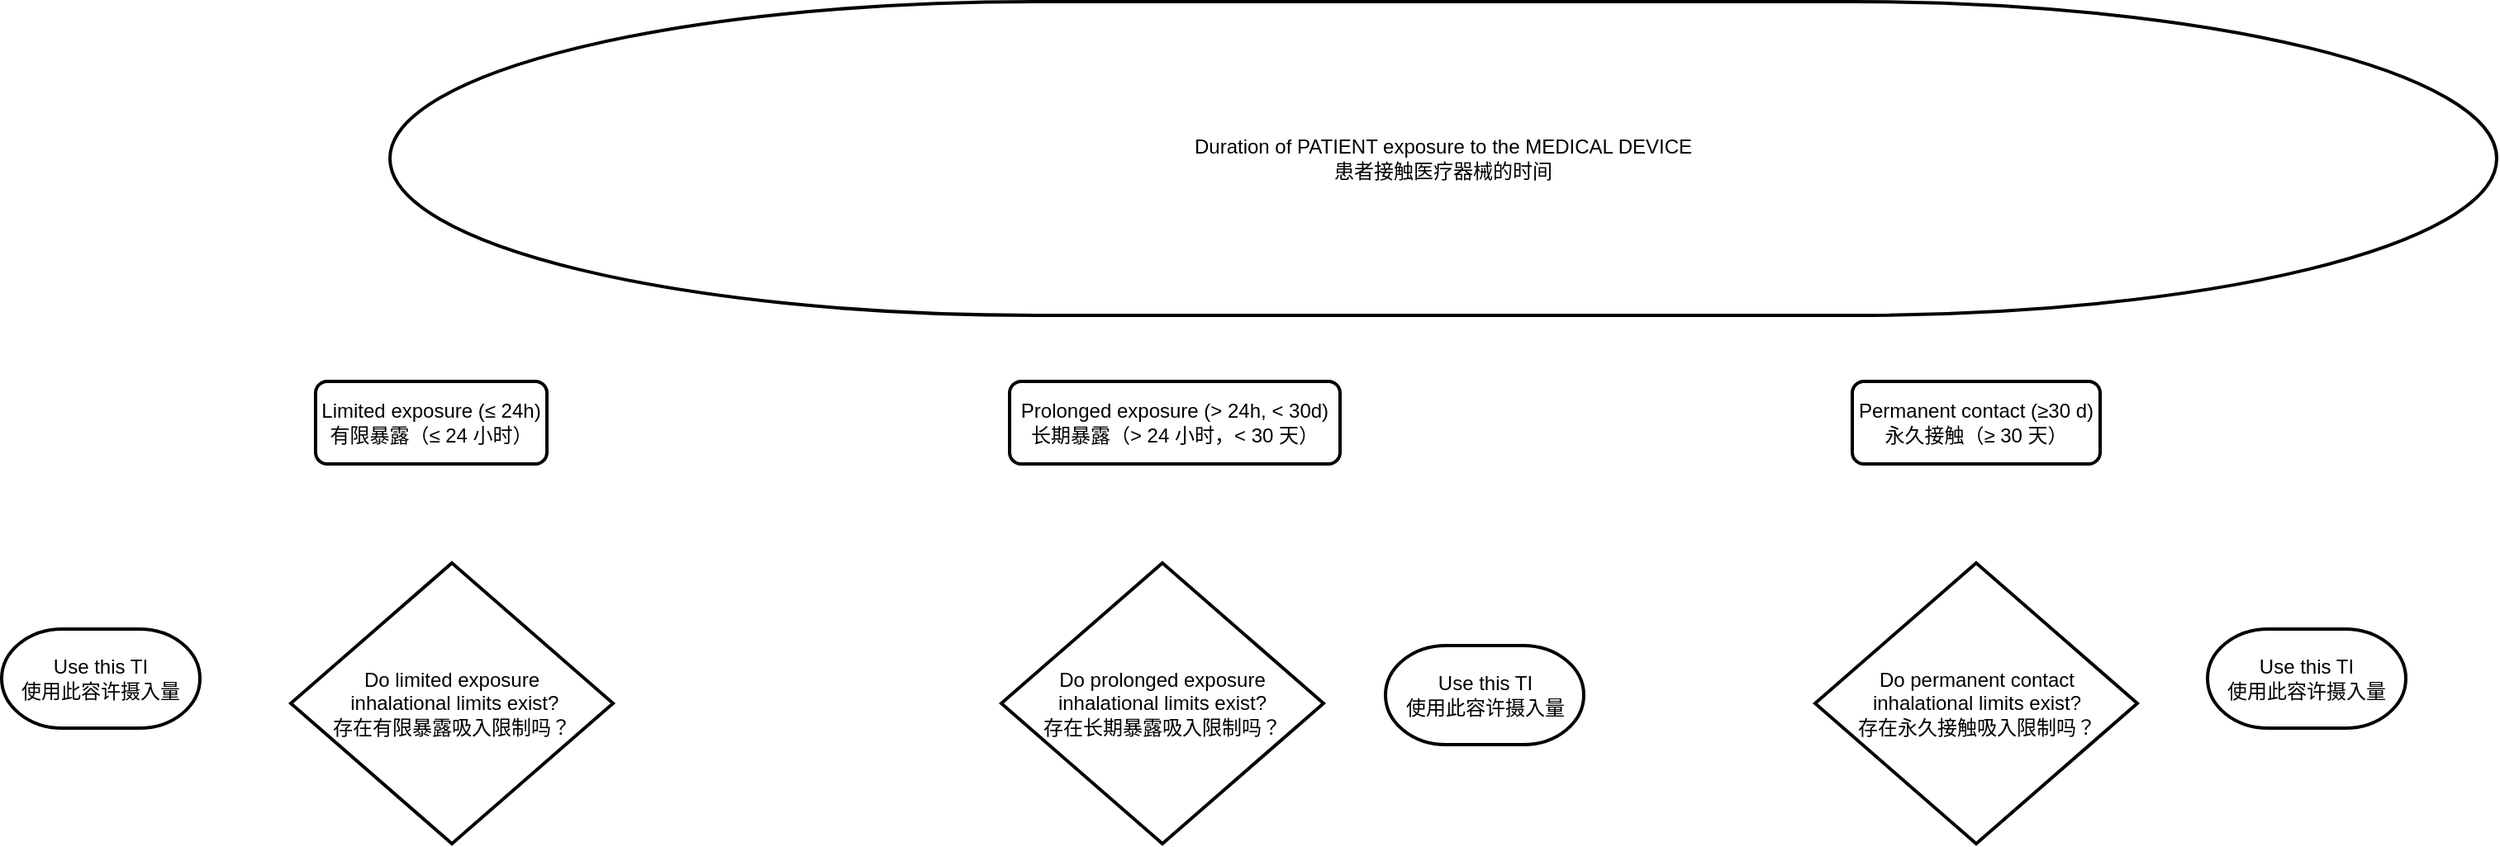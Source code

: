<mxfile version="21.5.0" type="github">
  <diagram name="Page-1" id="456ZRaFEWkVoRBpD_hyP">
    <mxGraphModel dx="1797" dy="1815" grid="1" gridSize="10" guides="1" tooltips="1" connect="1" arrows="1" fold="1" page="1" pageScale="1" pageWidth="850" pageHeight="1100" math="0" shadow="0">
      <root>
        <mxCell id="0" />
        <mxCell id="1" parent="0" />
        <mxCell id="pBCVA_49oTNXY1WVLj0D-1" value="Duration of PATIENT exposure to the MEDICAL DEVICE&lt;br&gt;患者接触医疗器械的时间" style="strokeWidth=2;html=1;shape=mxgraph.flowchart.terminator;whiteSpace=wrap;" vertex="1" parent="1">
          <mxGeometry x="115" y="-1010" width="1275" height="190" as="geometry" />
        </mxCell>
        <mxCell id="pBCVA_49oTNXY1WVLj0D-2" value="Limited exposure (≤ 24h)&lt;br&gt;有限暴露（≤ 24 小时）" style="rounded=1;whiteSpace=wrap;html=1;absoluteArcSize=1;arcSize=14;strokeWidth=2;" vertex="1" parent="1">
          <mxGeometry x="70" y="-780" width="140" height="50" as="geometry" />
        </mxCell>
        <mxCell id="pBCVA_49oTNXY1WVLj0D-3" value="Prolonged exposure (&amp;gt; 24h, &amp;lt; 30d)&lt;br&gt;长期暴露（&amp;gt; 24 小时，&amp;lt; 30 天）" style="rounded=1;whiteSpace=wrap;html=1;absoluteArcSize=1;arcSize=14;strokeWidth=2;" vertex="1" parent="1">
          <mxGeometry x="490" y="-780" width="200" height="50" as="geometry" />
        </mxCell>
        <mxCell id="pBCVA_49oTNXY1WVLj0D-4" value="Permanent contact (≥30 d)&lt;br&gt;永久接触（≥ 30 天）" style="rounded=1;whiteSpace=wrap;html=1;absoluteArcSize=1;arcSize=14;strokeWidth=2;" vertex="1" parent="1">
          <mxGeometry x="1000" y="-780" width="150" height="50" as="geometry" />
        </mxCell>
        <mxCell id="pBCVA_49oTNXY1WVLj0D-5" value="Do limited exposure&lt;br&gt;&amp;nbsp;inhalational limits exist?&lt;br&gt;存在有限暴露吸入限制吗？" style="strokeWidth=2;html=1;shape=mxgraph.flowchart.decision;whiteSpace=wrap;" vertex="1" parent="1">
          <mxGeometry x="55" y="-670" width="195" height="170" as="geometry" />
        </mxCell>
        <mxCell id="pBCVA_49oTNXY1WVLj0D-6" value="Use this TI&lt;br&gt;使用此容许摄入量" style="strokeWidth=2;html=1;shape=mxgraph.flowchart.terminator;whiteSpace=wrap;" vertex="1" parent="1">
          <mxGeometry x="-120" y="-630" width="120" height="60" as="geometry" />
        </mxCell>
        <mxCell id="pBCVA_49oTNXY1WVLj0D-7" value="Do prolonged exposure &lt;br&gt;inhalational limits exist?&lt;br&gt;存在长期暴露吸入限制吗？" style="strokeWidth=2;html=1;shape=mxgraph.flowchart.decision;whiteSpace=wrap;" vertex="1" parent="1">
          <mxGeometry x="485" y="-670" width="195" height="170" as="geometry" />
        </mxCell>
        <mxCell id="pBCVA_49oTNXY1WVLj0D-8" value="Do permanent contact&lt;br&gt;inhalational limits exist?&lt;br&gt;存在永久接触吸入限制吗？" style="strokeWidth=2;html=1;shape=mxgraph.flowchart.decision;whiteSpace=wrap;" vertex="1" parent="1">
          <mxGeometry x="977.5" y="-670" width="195" height="170" as="geometry" />
        </mxCell>
        <mxCell id="pBCVA_49oTNXY1WVLj0D-9" value="Use this TI&lt;br&gt;使用此容许摄入量" style="strokeWidth=2;html=1;shape=mxgraph.flowchart.terminator;whiteSpace=wrap;" vertex="1" parent="1">
          <mxGeometry x="717.5" y="-620" width="120" height="60" as="geometry" />
        </mxCell>
        <mxCell id="pBCVA_49oTNXY1WVLj0D-10" value="Use this TI&lt;br&gt;使用此容许摄入量" style="strokeWidth=2;html=1;shape=mxgraph.flowchart.terminator;whiteSpace=wrap;" vertex="1" parent="1">
          <mxGeometry x="1215" y="-630" width="120" height="60" as="geometry" />
        </mxCell>
      </root>
    </mxGraphModel>
  </diagram>
</mxfile>
